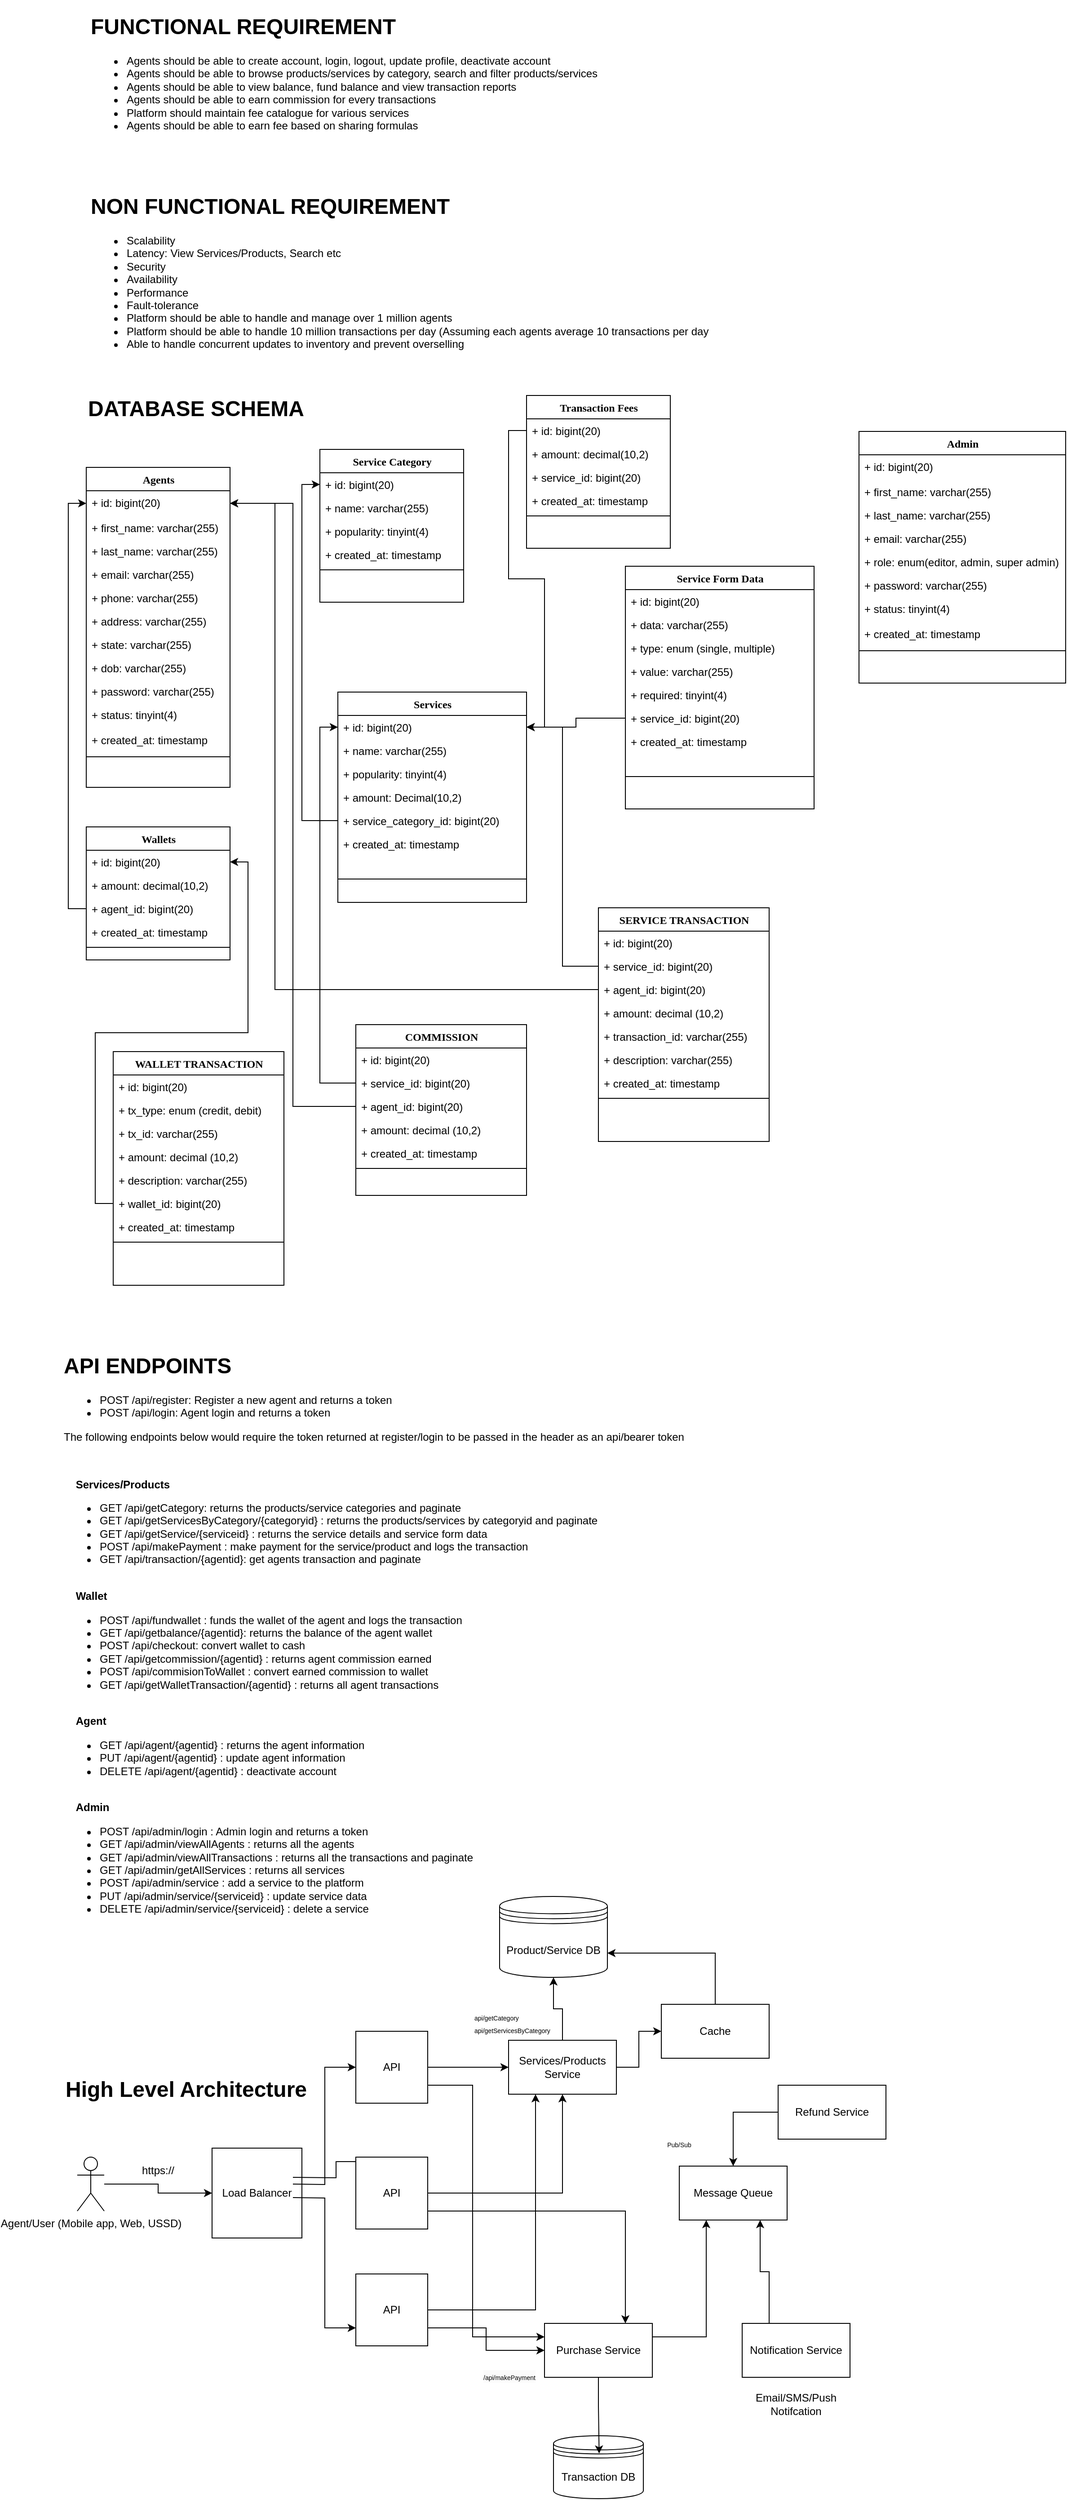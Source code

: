 <mxfile version="22.0.8" type="github">
  <diagram name="Page-1" id="9f46799a-70d6-7492-0946-bef42562c5a5">
    <mxGraphModel dx="2008" dy="1384" grid="1" gridSize="10" guides="1" tooltips="1" connect="1" arrows="1" fold="1" page="1" pageScale="1" pageWidth="1100" pageHeight="850" background="none" math="0" shadow="0">
      <root>
        <mxCell id="0" />
        <mxCell id="1" parent="0" />
        <mxCell id="78961159f06e98e8-17" value="Agents" style="swimlane;html=1;fontStyle=1;align=center;verticalAlign=top;childLayout=stackLayout;horizontal=1;startSize=26;horizontalStack=0;resizeParent=1;resizeLast=0;collapsible=1;marginBottom=0;swimlaneFillColor=#ffffff;rounded=0;shadow=0;comic=0;labelBackgroundColor=none;strokeWidth=1;fillColor=none;fontFamily=Verdana;fontSize=12" parent="1" vertex="1">
          <mxGeometry x="80" y="-280" width="160" height="356" as="geometry" />
        </mxCell>
        <mxCell id="6kIQ4EOXt6WHOdmxmBEa-10" value="+ id: bigint(20)" style="text;html=1;strokeColor=none;fillColor=none;align=left;verticalAlign=top;spacingLeft=4;spacingRight=4;whiteSpace=wrap;overflow=hidden;rotatable=0;points=[[0,0.5],[1,0.5]];portConstraint=eastwest;" parent="78961159f06e98e8-17" vertex="1">
          <mxGeometry y="26" width="160" height="28" as="geometry" />
        </mxCell>
        <mxCell id="78961159f06e98e8-21" value="+ first_name: varchar(255)" style="text;html=1;strokeColor=none;fillColor=none;align=left;verticalAlign=top;spacingLeft=4;spacingRight=4;whiteSpace=wrap;overflow=hidden;rotatable=0;points=[[0,0.5],[1,0.5]];portConstraint=eastwest;" parent="78961159f06e98e8-17" vertex="1">
          <mxGeometry y="54" width="160" height="26" as="geometry" />
        </mxCell>
        <mxCell id="78961159f06e98e8-23" value="+ last_name: varchar(255)" style="text;html=1;strokeColor=none;fillColor=none;align=left;verticalAlign=top;spacingLeft=4;spacingRight=4;whiteSpace=wrap;overflow=hidden;rotatable=0;points=[[0,0.5],[1,0.5]];portConstraint=eastwest;" parent="78961159f06e98e8-17" vertex="1">
          <mxGeometry y="80" width="160" height="26" as="geometry" />
        </mxCell>
        <mxCell id="78961159f06e98e8-25" value="+ email: varchar(255)" style="text;html=1;strokeColor=none;fillColor=none;align=left;verticalAlign=top;spacingLeft=4;spacingRight=4;whiteSpace=wrap;overflow=hidden;rotatable=0;points=[[0,0.5],[1,0.5]];portConstraint=eastwest;" parent="78961159f06e98e8-17" vertex="1">
          <mxGeometry y="106" width="160" height="26" as="geometry" />
        </mxCell>
        <mxCell id="78961159f06e98e8-26" value="+ phone: varchar(255)" style="text;html=1;strokeColor=none;fillColor=none;align=left;verticalAlign=top;spacingLeft=4;spacingRight=4;whiteSpace=wrap;overflow=hidden;rotatable=0;points=[[0,0.5],[1,0.5]];portConstraint=eastwest;" parent="78961159f06e98e8-17" vertex="1">
          <mxGeometry y="132" width="160" height="26" as="geometry" />
        </mxCell>
        <mxCell id="78961159f06e98e8-24" value="+ address: varchar(255)" style="text;html=1;strokeColor=none;fillColor=none;align=left;verticalAlign=top;spacingLeft=4;spacingRight=4;whiteSpace=wrap;overflow=hidden;rotatable=0;points=[[0,0.5],[1,0.5]];portConstraint=eastwest;" parent="78961159f06e98e8-17" vertex="1">
          <mxGeometry y="158" width="160" height="26" as="geometry" />
        </mxCell>
        <mxCell id="6kIQ4EOXt6WHOdmxmBEa-5" value="+ state: varchar(255)" style="text;html=1;strokeColor=none;fillColor=none;align=left;verticalAlign=top;spacingLeft=4;spacingRight=4;whiteSpace=wrap;overflow=hidden;rotatable=0;points=[[0,0.5],[1,0.5]];portConstraint=eastwest;" parent="78961159f06e98e8-17" vertex="1">
          <mxGeometry y="184" width="160" height="26" as="geometry" />
        </mxCell>
        <mxCell id="6kIQ4EOXt6WHOdmxmBEa-6" value="+ dob: varchar(255)" style="text;html=1;strokeColor=none;fillColor=none;align=left;verticalAlign=top;spacingLeft=4;spacingRight=4;whiteSpace=wrap;overflow=hidden;rotatable=0;points=[[0,0.5],[1,0.5]];portConstraint=eastwest;" parent="78961159f06e98e8-17" vertex="1">
          <mxGeometry y="210" width="160" height="26" as="geometry" />
        </mxCell>
        <mxCell id="6kIQ4EOXt6WHOdmxmBEa-7" value="+ password: varchar(255)" style="text;html=1;strokeColor=none;fillColor=none;align=left;verticalAlign=top;spacingLeft=4;spacingRight=4;whiteSpace=wrap;overflow=hidden;rotatable=0;points=[[0,0.5],[1,0.5]];portConstraint=eastwest;" parent="78961159f06e98e8-17" vertex="1">
          <mxGeometry y="236" width="160" height="26" as="geometry" />
        </mxCell>
        <mxCell id="6kIQ4EOXt6WHOdmxmBEa-8" value="+ status: tinyint(4)" style="text;html=1;strokeColor=none;fillColor=none;align=left;verticalAlign=top;spacingLeft=4;spacingRight=4;whiteSpace=wrap;overflow=hidden;rotatable=0;points=[[0,0.5],[1,0.5]];portConstraint=eastwest;" parent="78961159f06e98e8-17" vertex="1">
          <mxGeometry y="262" width="160" height="28" as="geometry" />
        </mxCell>
        <mxCell id="6kIQ4EOXt6WHOdmxmBEa-9" value="+ created_at: timestamp" style="text;html=1;strokeColor=none;fillColor=none;align=left;verticalAlign=top;spacingLeft=4;spacingRight=4;whiteSpace=wrap;overflow=hidden;rotatable=0;points=[[0,0.5],[1,0.5]];portConstraint=eastwest;" parent="78961159f06e98e8-17" vertex="1">
          <mxGeometry y="290" width="160" height="28" as="geometry" />
        </mxCell>
        <mxCell id="78961159f06e98e8-19" value="" style="line;html=1;strokeWidth=1;fillColor=none;align=left;verticalAlign=middle;spacingTop=-1;spacingLeft=3;spacingRight=3;rotatable=0;labelPosition=right;points=[];portConstraint=eastwest;" parent="78961159f06e98e8-17" vertex="1">
          <mxGeometry y="318" width="160" height="8" as="geometry" />
        </mxCell>
        <mxCell id="78961159f06e98e8-30" value="Service Category" style="swimlane;html=1;fontStyle=1;align=center;verticalAlign=top;childLayout=stackLayout;horizontal=1;startSize=26;horizontalStack=0;resizeParent=1;resizeLast=0;collapsible=1;marginBottom=0;swimlaneFillColor=#ffffff;rounded=0;shadow=0;comic=0;labelBackgroundColor=none;strokeWidth=1;fillColor=none;fontFamily=Verdana;fontSize=12" parent="1" vertex="1">
          <mxGeometry x="340" y="-300" width="160" height="170" as="geometry" />
        </mxCell>
        <mxCell id="78961159f06e98e8-31" value="+ id: bigint(20)" style="text;html=1;strokeColor=none;fillColor=none;align=left;verticalAlign=top;spacingLeft=4;spacingRight=4;whiteSpace=wrap;overflow=hidden;rotatable=0;points=[[0,0.5],[1,0.5]];portConstraint=eastwest;" parent="78961159f06e98e8-30" vertex="1">
          <mxGeometry y="26" width="160" height="26" as="geometry" />
        </mxCell>
        <mxCell id="78961159f06e98e8-32" value="+ name: varchar(255)" style="text;html=1;strokeColor=none;fillColor=none;align=left;verticalAlign=top;spacingLeft=4;spacingRight=4;whiteSpace=wrap;overflow=hidden;rotatable=0;points=[[0,0.5],[1,0.5]];portConstraint=eastwest;" parent="78961159f06e98e8-30" vertex="1">
          <mxGeometry y="52" width="160" height="26" as="geometry" />
        </mxCell>
        <mxCell id="78961159f06e98e8-33" value="+ popularity: tinyint(4)" style="text;html=1;strokeColor=none;fillColor=none;align=left;verticalAlign=top;spacingLeft=4;spacingRight=4;whiteSpace=wrap;overflow=hidden;rotatable=0;points=[[0,0.5],[1,0.5]];portConstraint=eastwest;" parent="78961159f06e98e8-30" vertex="1">
          <mxGeometry y="78" width="160" height="26" as="geometry" />
        </mxCell>
        <mxCell id="78961159f06e98e8-34" value="+ created_at: timestamp" style="text;html=1;strokeColor=none;fillColor=none;align=left;verticalAlign=top;spacingLeft=4;spacingRight=4;whiteSpace=wrap;overflow=hidden;rotatable=0;points=[[0,0.5],[1,0.5]];portConstraint=eastwest;" parent="78961159f06e98e8-30" vertex="1">
          <mxGeometry y="104" width="160" height="26" as="geometry" />
        </mxCell>
        <mxCell id="78961159f06e98e8-38" value="" style="line;html=1;strokeWidth=1;fillColor=none;align=left;verticalAlign=middle;spacingTop=-1;spacingLeft=3;spacingRight=3;rotatable=0;labelPosition=right;points=[];portConstraint=eastwest;" parent="78961159f06e98e8-30" vertex="1">
          <mxGeometry y="130" width="160" height="8" as="geometry" />
        </mxCell>
        <mxCell id="78961159f06e98e8-43" value="Services" style="swimlane;html=1;fontStyle=1;align=center;verticalAlign=top;childLayout=stackLayout;horizontal=1;startSize=26;horizontalStack=0;resizeParent=1;resizeLast=0;collapsible=1;marginBottom=0;swimlaneFillColor=#ffffff;rounded=0;shadow=0;comic=0;labelBackgroundColor=none;strokeWidth=1;fillColor=none;fontFamily=Verdana;fontSize=12" parent="1" vertex="1">
          <mxGeometry x="360" y="-30" width="210" height="234" as="geometry" />
        </mxCell>
        <mxCell id="78961159f06e98e8-44" value="+ id: bigint(20)" style="text;html=1;strokeColor=none;fillColor=none;align=left;verticalAlign=top;spacingLeft=4;spacingRight=4;whiteSpace=wrap;overflow=hidden;rotatable=0;points=[[0,0.5],[1,0.5]];portConstraint=eastwest;" parent="78961159f06e98e8-43" vertex="1">
          <mxGeometry y="26" width="210" height="26" as="geometry" />
        </mxCell>
        <mxCell id="78961159f06e98e8-45" value="+ name: varchar(255)" style="text;html=1;strokeColor=none;fillColor=none;align=left;verticalAlign=top;spacingLeft=4;spacingRight=4;whiteSpace=wrap;overflow=hidden;rotatable=0;points=[[0,0.5],[1,0.5]];portConstraint=eastwest;" parent="78961159f06e98e8-43" vertex="1">
          <mxGeometry y="52" width="210" height="26" as="geometry" />
        </mxCell>
        <mxCell id="6kIQ4EOXt6WHOdmxmBEa-64" value="+ popularity: tinyint(4)" style="text;html=1;strokeColor=none;fillColor=none;align=left;verticalAlign=top;spacingLeft=4;spacingRight=4;whiteSpace=wrap;overflow=hidden;rotatable=0;points=[[0,0.5],[1,0.5]];portConstraint=eastwest;" parent="78961159f06e98e8-43" vertex="1">
          <mxGeometry y="78" width="210" height="26" as="geometry" />
        </mxCell>
        <mxCell id="78961159f06e98e8-49" value="+ amount: Decimal(10,2)" style="text;html=1;strokeColor=none;fillColor=none;align=left;verticalAlign=top;spacingLeft=4;spacingRight=4;whiteSpace=wrap;overflow=hidden;rotatable=0;points=[[0,0.5],[1,0.5]];portConstraint=eastwest;" parent="78961159f06e98e8-43" vertex="1">
          <mxGeometry y="104" width="210" height="26" as="geometry" />
        </mxCell>
        <mxCell id="78961159f06e98e8-50" value="+ service_category_id: bigint(20)" style="text;html=1;strokeColor=none;fillColor=none;align=left;verticalAlign=top;spacingLeft=4;spacingRight=4;whiteSpace=wrap;overflow=hidden;rotatable=0;points=[[0,0.5],[1,0.5]];portConstraint=eastwest;" parent="78961159f06e98e8-43" vertex="1">
          <mxGeometry y="130" width="210" height="26" as="geometry" />
        </mxCell>
        <mxCell id="78961159f06e98e8-52" value="+ created_at: timestamp" style="text;html=1;strokeColor=none;fillColor=none;align=left;verticalAlign=top;spacingLeft=4;spacingRight=4;whiteSpace=wrap;overflow=hidden;rotatable=0;points=[[0,0.5],[1,0.5]];portConstraint=eastwest;" parent="78961159f06e98e8-43" vertex="1">
          <mxGeometry y="156" width="210" height="26" as="geometry" />
        </mxCell>
        <mxCell id="78961159f06e98e8-51" value="" style="line;html=1;strokeWidth=1;fillColor=none;align=left;verticalAlign=middle;spacingTop=-1;spacingLeft=3;spacingRight=3;rotatable=0;labelPosition=right;points=[];portConstraint=eastwest;" parent="78961159f06e98e8-43" vertex="1">
          <mxGeometry y="182" width="210" height="52" as="geometry" />
        </mxCell>
        <mxCell id="78961159f06e98e8-56" value="Wallets" style="swimlane;html=1;fontStyle=1;align=center;verticalAlign=top;childLayout=stackLayout;horizontal=1;startSize=26;horizontalStack=0;resizeParent=1;resizeLast=0;collapsible=1;marginBottom=0;swimlaneFillColor=#ffffff;rounded=0;shadow=0;comic=0;labelBackgroundColor=none;strokeWidth=1;fillColor=none;fontFamily=Verdana;fontSize=12" parent="1" vertex="1">
          <mxGeometry x="80" y="120" width="160" height="148" as="geometry">
            <mxRectangle x="90" y="482" width="90" height="30" as="alternateBounds" />
          </mxGeometry>
        </mxCell>
        <mxCell id="78961159f06e98e8-57" value="+ id: bigint(20)" style="text;html=1;strokeColor=none;fillColor=none;align=left;verticalAlign=top;spacingLeft=4;spacingRight=4;whiteSpace=wrap;overflow=hidden;rotatable=0;points=[[0,0.5],[1,0.5]];portConstraint=eastwest;" parent="78961159f06e98e8-56" vertex="1">
          <mxGeometry y="26" width="160" height="26" as="geometry" />
        </mxCell>
        <mxCell id="78961159f06e98e8-58" value="+ amount: decimal(10,2)" style="text;html=1;strokeColor=none;fillColor=none;align=left;verticalAlign=top;spacingLeft=4;spacingRight=4;whiteSpace=wrap;overflow=hidden;rotatable=0;points=[[0,0.5],[1,0.5]];portConstraint=eastwest;" parent="78961159f06e98e8-56" vertex="1">
          <mxGeometry y="52" width="160" height="26" as="geometry" />
        </mxCell>
        <mxCell id="78961159f06e98e8-59" value="+ agent_id: bigint(20)" style="text;html=1;strokeColor=none;fillColor=none;align=left;verticalAlign=top;spacingLeft=4;spacingRight=4;whiteSpace=wrap;overflow=hidden;rotatable=0;points=[[0,0.5],[1,0.5]];portConstraint=eastwest;" parent="78961159f06e98e8-56" vertex="1">
          <mxGeometry y="78" width="160" height="26" as="geometry" />
        </mxCell>
        <mxCell id="78961159f06e98e8-60" value="+ created_at: timestamp" style="text;html=1;strokeColor=none;fillColor=none;align=left;verticalAlign=top;spacingLeft=4;spacingRight=4;whiteSpace=wrap;overflow=hidden;rotatable=0;points=[[0,0.5],[1,0.5]];portConstraint=eastwest;" parent="78961159f06e98e8-56" vertex="1">
          <mxGeometry y="104" width="160" height="26" as="geometry" />
        </mxCell>
        <mxCell id="78961159f06e98e8-64" value="" style="line;html=1;strokeWidth=1;fillColor=none;align=left;verticalAlign=middle;spacingTop=-1;spacingLeft=3;spacingRight=3;rotatable=0;labelPosition=right;points=[];portConstraint=eastwest;" parent="78961159f06e98e8-56" vertex="1">
          <mxGeometry y="130" width="160" height="8" as="geometry" />
        </mxCell>
        <mxCell id="78961159f06e98e8-69" value="WALLET TRANSACTION&lt;br&gt;" style="swimlane;html=1;fontStyle=1;align=center;verticalAlign=top;childLayout=stackLayout;horizontal=1;startSize=26;horizontalStack=0;resizeParent=1;resizeLast=0;collapsible=1;marginBottom=0;swimlaneFillColor=#ffffff;rounded=0;shadow=0;comic=0;labelBackgroundColor=none;strokeWidth=1;fillColor=none;fontFamily=Verdana;fontSize=12" parent="1" vertex="1">
          <mxGeometry x="110" y="370" width="190" height="260" as="geometry" />
        </mxCell>
        <mxCell id="78961159f06e98e8-70" value="+ id: bigint(20)" style="text;html=1;strokeColor=none;fillColor=none;align=left;verticalAlign=top;spacingLeft=4;spacingRight=4;whiteSpace=wrap;overflow=hidden;rotatable=0;points=[[0,0.5],[1,0.5]];portConstraint=eastwest;" parent="78961159f06e98e8-69" vertex="1">
          <mxGeometry y="26" width="190" height="26" as="geometry" />
        </mxCell>
        <mxCell id="78961159f06e98e8-71" value="+ tx_type: enum (credit, debit)" style="text;html=1;strokeColor=none;fillColor=none;align=left;verticalAlign=top;spacingLeft=4;spacingRight=4;whiteSpace=wrap;overflow=hidden;rotatable=0;points=[[0,0.5],[1,0.5]];portConstraint=eastwest;" parent="78961159f06e98e8-69" vertex="1">
          <mxGeometry y="52" width="190" height="26" as="geometry" />
        </mxCell>
        <mxCell id="78961159f06e98e8-72" value="+ tx_id: varchar(255)" style="text;html=1;strokeColor=none;fillColor=none;align=left;verticalAlign=top;spacingLeft=4;spacingRight=4;whiteSpace=wrap;overflow=hidden;rotatable=0;points=[[0,0.5],[1,0.5]];portConstraint=eastwest;" parent="78961159f06e98e8-69" vertex="1">
          <mxGeometry y="78" width="190" height="26" as="geometry" />
        </mxCell>
        <mxCell id="78961159f06e98e8-74" value="+ amount: decimal (10,2)" style="text;html=1;strokeColor=none;fillColor=none;align=left;verticalAlign=top;spacingLeft=4;spacingRight=4;whiteSpace=wrap;overflow=hidden;rotatable=0;points=[[0,0.5],[1,0.5]];portConstraint=eastwest;" parent="78961159f06e98e8-69" vertex="1">
          <mxGeometry y="104" width="190" height="26" as="geometry" />
        </mxCell>
        <mxCell id="78961159f06e98e8-75" value="+ description: varchar(255)" style="text;html=1;strokeColor=none;fillColor=none;align=left;verticalAlign=top;spacingLeft=4;spacingRight=4;whiteSpace=wrap;overflow=hidden;rotatable=0;points=[[0,0.5],[1,0.5]];portConstraint=eastwest;" parent="78961159f06e98e8-69" vertex="1">
          <mxGeometry y="130" width="190" height="26" as="geometry" />
        </mxCell>
        <mxCell id="78961159f06e98e8-76" value="+ wallet_id: bigint(20)" style="text;html=1;strokeColor=none;fillColor=none;align=left;verticalAlign=top;spacingLeft=4;spacingRight=4;whiteSpace=wrap;overflow=hidden;rotatable=0;points=[[0,0.5],[1,0.5]];portConstraint=eastwest;" parent="78961159f06e98e8-69" vertex="1">
          <mxGeometry y="156" width="190" height="26" as="geometry" />
        </mxCell>
        <mxCell id="6kIQ4EOXt6WHOdmxmBEa-15" value="+ created_at: timestamp" style="text;html=1;strokeColor=none;fillColor=none;align=left;verticalAlign=top;spacingLeft=4;spacingRight=4;whiteSpace=wrap;overflow=hidden;rotatable=0;points=[[0,0.5],[1,0.5]];portConstraint=eastwest;" parent="78961159f06e98e8-69" vertex="1">
          <mxGeometry y="182" width="190" height="26" as="geometry" />
        </mxCell>
        <mxCell id="78961159f06e98e8-77" value="" style="line;html=1;strokeWidth=1;fillColor=none;align=left;verticalAlign=middle;spacingTop=-1;spacingLeft=3;spacingRight=3;rotatable=0;labelPosition=right;points=[];portConstraint=eastwest;" parent="78961159f06e98e8-69" vertex="1">
          <mxGeometry y="208" width="190" height="8" as="geometry" />
        </mxCell>
        <mxCell id="6kIQ4EOXt6WHOdmxmBEa-1" value="&lt;h1&gt;FUNCTIONAL REQUIREMENT&lt;/h1&gt;&lt;p&gt;&lt;/p&gt;&lt;ul&gt;&lt;li&gt;Agents should be able to create account, login, logout, update profile, deactivate account&lt;/li&gt;&lt;li&gt;Agents should be able to browse products/services by category, search and filter products/services&lt;/li&gt;&lt;li&gt;Agents should be able to view balance, fund balance and view transaction reports&lt;/li&gt;&lt;li&gt;Agents should be able to earn commission for every transactions&lt;/li&gt;&lt;li&gt;Platform should maintain fee catalogue for various services&lt;/li&gt;&lt;li&gt;Agents should be able to earn fee based on sharing formulas&lt;/li&gt;&lt;/ul&gt;&lt;p&gt;&lt;/p&gt;" style="text;html=1;strokeColor=none;fillColor=none;spacing=5;spacingTop=-20;whiteSpace=wrap;overflow=hidden;rounded=0;" parent="1" vertex="1">
          <mxGeometry x="80" y="-790" width="730" height="170" as="geometry" />
        </mxCell>
        <mxCell id="6kIQ4EOXt6WHOdmxmBEa-2" value="&lt;h1&gt;NON FUNCTIONAL REQUIREMENT&lt;/h1&gt;&lt;p&gt;&lt;/p&gt;&lt;ul&gt;&lt;li&gt;Scalability&lt;/li&gt;&lt;li&gt;Latency: View Services/Products, Search etc&lt;/li&gt;&lt;li&gt;Security&lt;/li&gt;&lt;li&gt;Availability&lt;/li&gt;&lt;li&gt;Performance&lt;/li&gt;&lt;li&gt;Fault-tolerance&lt;/li&gt;&lt;li style=&quot;border-color: var(--border-color);&quot;&gt;Platform should be able to handle and manage over 1 million agents&lt;/li&gt;&lt;li style=&quot;border-color: var(--border-color);&quot;&gt;Platform should be able to handle 10 million transactions per day (Assuming each agents average 10 transactions per day&lt;br&gt;&lt;/li&gt;&lt;li&gt;Able to handle concurrent updates to inventory and prevent overselling&lt;/li&gt;&lt;/ul&gt;&lt;p&gt;&lt;/p&gt;" style="text;html=1;strokeColor=none;fillColor=none;spacing=5;spacingTop=-20;whiteSpace=wrap;overflow=hidden;rounded=0;" parent="1" vertex="1">
          <mxGeometry x="80" y="-590" width="730" height="200" as="geometry" />
        </mxCell>
        <mxCell id="6kIQ4EOXt6WHOdmxmBEa-3" value="&lt;b&gt;&lt;font style=&quot;font-size: 24px;&quot;&gt;DATABASE SCHEMA&lt;/font&gt;&lt;/b&gt;" style="text;html=1;strokeColor=none;fillColor=none;align=left;verticalAlign=middle;whiteSpace=wrap;rounded=0;" parent="1" vertex="1">
          <mxGeometry x="80" y="-360" width="270" height="30" as="geometry" />
        </mxCell>
        <mxCell id="6kIQ4EOXt6WHOdmxmBEa-13" style="edgeStyle=orthogonalEdgeStyle;rounded=0;orthogonalLoop=1;jettySize=auto;html=1;exitX=0;exitY=0.5;exitDx=0;exitDy=0;entryX=0;entryY=0.5;entryDx=0;entryDy=0;" parent="1" source="78961159f06e98e8-59" target="6kIQ4EOXt6WHOdmxmBEa-10" edge="1">
          <mxGeometry relative="1" as="geometry" />
        </mxCell>
        <mxCell id="6kIQ4EOXt6WHOdmxmBEa-17" style="edgeStyle=orthogonalEdgeStyle;rounded=0;orthogonalLoop=1;jettySize=auto;html=1;exitX=0;exitY=0.5;exitDx=0;exitDy=0;entryX=1;entryY=0.5;entryDx=0;entryDy=0;" parent="1" source="78961159f06e98e8-76" target="78961159f06e98e8-57" edge="1">
          <mxGeometry relative="1" as="geometry" />
        </mxCell>
        <mxCell id="6kIQ4EOXt6WHOdmxmBEa-19" style="edgeStyle=orthogonalEdgeStyle;rounded=0;orthogonalLoop=1;jettySize=auto;html=1;exitX=0;exitY=0.5;exitDx=0;exitDy=0;entryX=0;entryY=0.5;entryDx=0;entryDy=0;" parent="1" source="78961159f06e98e8-50" target="78961159f06e98e8-31" edge="1">
          <mxGeometry relative="1" as="geometry" />
        </mxCell>
        <mxCell id="6kIQ4EOXt6WHOdmxmBEa-24" value="Service Form Data" style="swimlane;html=1;fontStyle=1;align=center;verticalAlign=top;childLayout=stackLayout;horizontal=1;startSize=26;horizontalStack=0;resizeParent=1;resizeLast=0;collapsible=1;marginBottom=0;swimlaneFillColor=#ffffff;rounded=0;shadow=0;comic=0;labelBackgroundColor=none;strokeWidth=1;fillColor=none;fontFamily=Verdana;fontSize=12" parent="1" vertex="1">
          <mxGeometry x="680" y="-170" width="210" height="270" as="geometry" />
        </mxCell>
        <mxCell id="6kIQ4EOXt6WHOdmxmBEa-25" value="+ id: bigint(20)" style="text;html=1;strokeColor=none;fillColor=none;align=left;verticalAlign=top;spacingLeft=4;spacingRight=4;whiteSpace=wrap;overflow=hidden;rotatable=0;points=[[0,0.5],[1,0.5]];portConstraint=eastwest;" parent="6kIQ4EOXt6WHOdmxmBEa-24" vertex="1">
          <mxGeometry y="26" width="210" height="26" as="geometry" />
        </mxCell>
        <mxCell id="6kIQ4EOXt6WHOdmxmBEa-26" value="+ data: varchar(255)" style="text;html=1;strokeColor=none;fillColor=none;align=left;verticalAlign=top;spacingLeft=4;spacingRight=4;whiteSpace=wrap;overflow=hidden;rotatable=0;points=[[0,0.5],[1,0.5]];portConstraint=eastwest;" parent="6kIQ4EOXt6WHOdmxmBEa-24" vertex="1">
          <mxGeometry y="52" width="210" height="26" as="geometry" />
        </mxCell>
        <mxCell id="6kIQ4EOXt6WHOdmxmBEa-27" value="+ type: enum (single, multiple)" style="text;html=1;strokeColor=none;fillColor=none;align=left;verticalAlign=top;spacingLeft=4;spacingRight=4;whiteSpace=wrap;overflow=hidden;rotatable=0;points=[[0,0.5],[1,0.5]];portConstraint=eastwest;" parent="6kIQ4EOXt6WHOdmxmBEa-24" vertex="1">
          <mxGeometry y="78" width="210" height="26" as="geometry" />
        </mxCell>
        <mxCell id="6kIQ4EOXt6WHOdmxmBEa-31" value="+ value: varchar(255)" style="text;html=1;strokeColor=none;fillColor=none;align=left;verticalAlign=top;spacingLeft=4;spacingRight=4;whiteSpace=wrap;overflow=hidden;rotatable=0;points=[[0,0.5],[1,0.5]];portConstraint=eastwest;" parent="6kIQ4EOXt6WHOdmxmBEa-24" vertex="1">
          <mxGeometry y="104" width="210" height="26" as="geometry" />
        </mxCell>
        <mxCell id="6kIQ4EOXt6WHOdmxmBEa-32" value="+ required: tinyint(4)" style="text;html=1;strokeColor=none;fillColor=none;align=left;verticalAlign=top;spacingLeft=4;spacingRight=4;whiteSpace=wrap;overflow=hidden;rotatable=0;points=[[0,0.5],[1,0.5]];portConstraint=eastwest;" parent="6kIQ4EOXt6WHOdmxmBEa-24" vertex="1">
          <mxGeometry y="130" width="210" height="26" as="geometry" />
        </mxCell>
        <mxCell id="6kIQ4EOXt6WHOdmxmBEa-28" value="+ service_id: bigint(20)" style="text;html=1;strokeColor=none;fillColor=none;align=left;verticalAlign=top;spacingLeft=4;spacingRight=4;whiteSpace=wrap;overflow=hidden;rotatable=0;points=[[0,0.5],[1,0.5]];portConstraint=eastwest;" parent="6kIQ4EOXt6WHOdmxmBEa-24" vertex="1">
          <mxGeometry y="156" width="210" height="26" as="geometry" />
        </mxCell>
        <mxCell id="6kIQ4EOXt6WHOdmxmBEa-29" value="+ created_at: timestamp" style="text;html=1;strokeColor=none;fillColor=none;align=left;verticalAlign=top;spacingLeft=4;spacingRight=4;whiteSpace=wrap;overflow=hidden;rotatable=0;points=[[0,0.5],[1,0.5]];portConstraint=eastwest;" parent="6kIQ4EOXt6WHOdmxmBEa-24" vertex="1">
          <mxGeometry y="182" width="210" height="26" as="geometry" />
        </mxCell>
        <mxCell id="6kIQ4EOXt6WHOdmxmBEa-30" value="" style="line;html=1;strokeWidth=1;fillColor=none;align=left;verticalAlign=middle;spacingTop=-1;spacingLeft=3;spacingRight=3;rotatable=0;labelPosition=right;points=[];portConstraint=eastwest;" parent="6kIQ4EOXt6WHOdmxmBEa-24" vertex="1">
          <mxGeometry y="208" width="210" height="52" as="geometry" />
        </mxCell>
        <mxCell id="6kIQ4EOXt6WHOdmxmBEa-33" style="edgeStyle=orthogonalEdgeStyle;rounded=0;orthogonalLoop=1;jettySize=auto;html=1;exitX=0;exitY=0.5;exitDx=0;exitDy=0;entryX=1;entryY=0.5;entryDx=0;entryDy=0;" parent="1" source="6kIQ4EOXt6WHOdmxmBEa-28" target="78961159f06e98e8-44" edge="1">
          <mxGeometry relative="1" as="geometry" />
        </mxCell>
        <mxCell id="6kIQ4EOXt6WHOdmxmBEa-34" value="Transaction Fees" style="swimlane;html=1;fontStyle=1;align=center;verticalAlign=top;childLayout=stackLayout;horizontal=1;startSize=26;horizontalStack=0;resizeParent=1;resizeLast=0;collapsible=1;marginBottom=0;swimlaneFillColor=#ffffff;rounded=0;shadow=0;comic=0;labelBackgroundColor=none;strokeWidth=1;fillColor=none;fontFamily=Verdana;fontSize=12" parent="1" vertex="1">
          <mxGeometry x="570" y="-360" width="160" height="170" as="geometry">
            <mxRectangle x="90" y="482" width="90" height="30" as="alternateBounds" />
          </mxGeometry>
        </mxCell>
        <mxCell id="6kIQ4EOXt6WHOdmxmBEa-35" value="+ id: bigint(20)" style="text;html=1;strokeColor=none;fillColor=none;align=left;verticalAlign=top;spacingLeft=4;spacingRight=4;whiteSpace=wrap;overflow=hidden;rotatable=0;points=[[0,0.5],[1,0.5]];portConstraint=eastwest;" parent="6kIQ4EOXt6WHOdmxmBEa-34" vertex="1">
          <mxGeometry y="26" width="160" height="26" as="geometry" />
        </mxCell>
        <mxCell id="6kIQ4EOXt6WHOdmxmBEa-36" value="+ amount: decimal(10,2)" style="text;html=1;strokeColor=none;fillColor=none;align=left;verticalAlign=top;spacingLeft=4;spacingRight=4;whiteSpace=wrap;overflow=hidden;rotatable=0;points=[[0,0.5],[1,0.5]];portConstraint=eastwest;" parent="6kIQ4EOXt6WHOdmxmBEa-34" vertex="1">
          <mxGeometry y="52" width="160" height="26" as="geometry" />
        </mxCell>
        <mxCell id="6kIQ4EOXt6WHOdmxmBEa-37" value="+ service_id: bigint(20)" style="text;html=1;strokeColor=none;fillColor=none;align=left;verticalAlign=top;spacingLeft=4;spacingRight=4;whiteSpace=wrap;overflow=hidden;rotatable=0;points=[[0,0.5],[1,0.5]];portConstraint=eastwest;" parent="6kIQ4EOXt6WHOdmxmBEa-34" vertex="1">
          <mxGeometry y="78" width="160" height="26" as="geometry" />
        </mxCell>
        <mxCell id="6kIQ4EOXt6WHOdmxmBEa-38" value="+ created_at: timestamp" style="text;html=1;strokeColor=none;fillColor=none;align=left;verticalAlign=top;spacingLeft=4;spacingRight=4;whiteSpace=wrap;overflow=hidden;rotatable=0;points=[[0,0.5],[1,0.5]];portConstraint=eastwest;" parent="6kIQ4EOXt6WHOdmxmBEa-34" vertex="1">
          <mxGeometry y="104" width="160" height="26" as="geometry" />
        </mxCell>
        <mxCell id="6kIQ4EOXt6WHOdmxmBEa-39" value="" style="line;html=1;strokeWidth=1;fillColor=none;align=left;verticalAlign=middle;spacingTop=-1;spacingLeft=3;spacingRight=3;rotatable=0;labelPosition=right;points=[];portConstraint=eastwest;" parent="6kIQ4EOXt6WHOdmxmBEa-34" vertex="1">
          <mxGeometry y="130" width="160" height="8" as="geometry" />
        </mxCell>
        <mxCell id="6kIQ4EOXt6WHOdmxmBEa-41" style="edgeStyle=orthogonalEdgeStyle;rounded=0;orthogonalLoop=1;jettySize=auto;html=1;exitX=0;exitY=0.5;exitDx=0;exitDy=0;entryX=1;entryY=0.5;entryDx=0;entryDy=0;" parent="1" source="6kIQ4EOXt6WHOdmxmBEa-35" target="78961159f06e98e8-44" edge="1">
          <mxGeometry relative="1" as="geometry" />
        </mxCell>
        <mxCell id="6kIQ4EOXt6WHOdmxmBEa-42" value="SERVICE TRANSACTION" style="swimlane;html=1;fontStyle=1;align=center;verticalAlign=top;childLayout=stackLayout;horizontal=1;startSize=26;horizontalStack=0;resizeParent=1;resizeLast=0;collapsible=1;marginBottom=0;swimlaneFillColor=#ffffff;rounded=0;shadow=0;comic=0;labelBackgroundColor=none;strokeWidth=1;fillColor=none;fontFamily=Verdana;fontSize=12" parent="1" vertex="1">
          <mxGeometry x="650" y="210" width="190" height="260" as="geometry" />
        </mxCell>
        <mxCell id="6kIQ4EOXt6WHOdmxmBEa-43" value="+ id: bigint(20)" style="text;html=1;strokeColor=none;fillColor=none;align=left;verticalAlign=top;spacingLeft=4;spacingRight=4;whiteSpace=wrap;overflow=hidden;rotatable=0;points=[[0,0.5],[1,0.5]];portConstraint=eastwest;" parent="6kIQ4EOXt6WHOdmxmBEa-42" vertex="1">
          <mxGeometry y="26" width="190" height="26" as="geometry" />
        </mxCell>
        <mxCell id="6kIQ4EOXt6WHOdmxmBEa-44" value="+ service_id: bigint(20)" style="text;html=1;strokeColor=none;fillColor=none;align=left;verticalAlign=top;spacingLeft=4;spacingRight=4;whiteSpace=wrap;overflow=hidden;rotatable=0;points=[[0,0.5],[1,0.5]];portConstraint=eastwest;" parent="6kIQ4EOXt6WHOdmxmBEa-42" vertex="1">
          <mxGeometry y="52" width="190" height="26" as="geometry" />
        </mxCell>
        <mxCell id="6kIQ4EOXt6WHOdmxmBEa-45" value="+ agent_id: bigint(20)" style="text;html=1;strokeColor=none;fillColor=none;align=left;verticalAlign=top;spacingLeft=4;spacingRight=4;whiteSpace=wrap;overflow=hidden;rotatable=0;points=[[0,0.5],[1,0.5]];portConstraint=eastwest;" parent="6kIQ4EOXt6WHOdmxmBEa-42" vertex="1">
          <mxGeometry y="78" width="190" height="26" as="geometry" />
        </mxCell>
        <mxCell id="6kIQ4EOXt6WHOdmxmBEa-46" value="+ amount: decimal (10,2)" style="text;html=1;strokeColor=none;fillColor=none;align=left;verticalAlign=top;spacingLeft=4;spacingRight=4;whiteSpace=wrap;overflow=hidden;rotatable=0;points=[[0,0.5],[1,0.5]];portConstraint=eastwest;" parent="6kIQ4EOXt6WHOdmxmBEa-42" vertex="1">
          <mxGeometry y="104" width="190" height="26" as="geometry" />
        </mxCell>
        <mxCell id="6kIQ4EOXt6WHOdmxmBEa-48" value="+ transaction_id: varchar(255)" style="text;html=1;strokeColor=none;fillColor=none;align=left;verticalAlign=top;spacingLeft=4;spacingRight=4;whiteSpace=wrap;overflow=hidden;rotatable=0;points=[[0,0.5],[1,0.5]];portConstraint=eastwest;" parent="6kIQ4EOXt6WHOdmxmBEa-42" vertex="1">
          <mxGeometry y="130" width="190" height="26" as="geometry" />
        </mxCell>
        <mxCell id="6kIQ4EOXt6WHOdmxmBEa-47" value="+ description: varchar(255)" style="text;html=1;strokeColor=none;fillColor=none;align=left;verticalAlign=top;spacingLeft=4;spacingRight=4;whiteSpace=wrap;overflow=hidden;rotatable=0;points=[[0,0.5],[1,0.5]];portConstraint=eastwest;" parent="6kIQ4EOXt6WHOdmxmBEa-42" vertex="1">
          <mxGeometry y="156" width="190" height="26" as="geometry" />
        </mxCell>
        <mxCell id="6kIQ4EOXt6WHOdmxmBEa-49" value="+ created_at: timestamp" style="text;html=1;strokeColor=none;fillColor=none;align=left;verticalAlign=top;spacingLeft=4;spacingRight=4;whiteSpace=wrap;overflow=hidden;rotatable=0;points=[[0,0.5],[1,0.5]];portConstraint=eastwest;" parent="6kIQ4EOXt6WHOdmxmBEa-42" vertex="1">
          <mxGeometry y="182" width="190" height="26" as="geometry" />
        </mxCell>
        <mxCell id="6kIQ4EOXt6WHOdmxmBEa-50" value="" style="line;html=1;strokeWidth=1;fillColor=none;align=left;verticalAlign=middle;spacingTop=-1;spacingLeft=3;spacingRight=3;rotatable=0;labelPosition=right;points=[];portConstraint=eastwest;" parent="6kIQ4EOXt6WHOdmxmBEa-42" vertex="1">
          <mxGeometry y="208" width="190" height="8" as="geometry" />
        </mxCell>
        <mxCell id="6kIQ4EOXt6WHOdmxmBEa-51" style="edgeStyle=orthogonalEdgeStyle;rounded=0;orthogonalLoop=1;jettySize=auto;html=1;exitX=0;exitY=0.5;exitDx=0;exitDy=0;entryX=1;entryY=0.5;entryDx=0;entryDy=0;" parent="1" source="6kIQ4EOXt6WHOdmxmBEa-44" target="78961159f06e98e8-44" edge="1">
          <mxGeometry relative="1" as="geometry" />
        </mxCell>
        <mxCell id="6kIQ4EOXt6WHOdmxmBEa-52" style="edgeStyle=orthogonalEdgeStyle;rounded=0;orthogonalLoop=1;jettySize=auto;html=1;exitX=0;exitY=0.5;exitDx=0;exitDy=0;entryX=1;entryY=0.5;entryDx=0;entryDy=0;" parent="1" source="6kIQ4EOXt6WHOdmxmBEa-45" target="6kIQ4EOXt6WHOdmxmBEa-10" edge="1">
          <mxGeometry relative="1" as="geometry">
            <Array as="points">
              <mxPoint x="290" y="301" />
              <mxPoint x="290" y="-240" />
            </Array>
          </mxGeometry>
        </mxCell>
        <mxCell id="6kIQ4EOXt6WHOdmxmBEa-53" value="COMMISSION" style="swimlane;html=1;fontStyle=1;align=center;verticalAlign=top;childLayout=stackLayout;horizontal=1;startSize=26;horizontalStack=0;resizeParent=1;resizeLast=0;collapsible=1;marginBottom=0;swimlaneFillColor=#ffffff;rounded=0;shadow=0;comic=0;labelBackgroundColor=none;strokeWidth=1;fillColor=none;fontFamily=Verdana;fontSize=12" parent="1" vertex="1">
          <mxGeometry x="380" y="340" width="190" height="190" as="geometry" />
        </mxCell>
        <mxCell id="6kIQ4EOXt6WHOdmxmBEa-54" value="+ id: bigint(20)" style="text;html=1;strokeColor=none;fillColor=none;align=left;verticalAlign=top;spacingLeft=4;spacingRight=4;whiteSpace=wrap;overflow=hidden;rotatable=0;points=[[0,0.5],[1,0.5]];portConstraint=eastwest;" parent="6kIQ4EOXt6WHOdmxmBEa-53" vertex="1">
          <mxGeometry y="26" width="190" height="26" as="geometry" />
        </mxCell>
        <mxCell id="6kIQ4EOXt6WHOdmxmBEa-55" value="+ service_id: bigint(20)" style="text;html=1;strokeColor=none;fillColor=none;align=left;verticalAlign=top;spacingLeft=4;spacingRight=4;whiteSpace=wrap;overflow=hidden;rotatable=0;points=[[0,0.5],[1,0.5]];portConstraint=eastwest;" parent="6kIQ4EOXt6WHOdmxmBEa-53" vertex="1">
          <mxGeometry y="52" width="190" height="26" as="geometry" />
        </mxCell>
        <mxCell id="6kIQ4EOXt6WHOdmxmBEa-56" value="+ agent_id: bigint(20)" style="text;html=1;strokeColor=none;fillColor=none;align=left;verticalAlign=top;spacingLeft=4;spacingRight=4;whiteSpace=wrap;overflow=hidden;rotatable=0;points=[[0,0.5],[1,0.5]];portConstraint=eastwest;" parent="6kIQ4EOXt6WHOdmxmBEa-53" vertex="1">
          <mxGeometry y="78" width="190" height="26" as="geometry" />
        </mxCell>
        <mxCell id="6kIQ4EOXt6WHOdmxmBEa-57" value="+ amount: decimal (10,2)" style="text;html=1;strokeColor=none;fillColor=none;align=left;verticalAlign=top;spacingLeft=4;spacingRight=4;whiteSpace=wrap;overflow=hidden;rotatable=0;points=[[0,0.5],[1,0.5]];portConstraint=eastwest;" parent="6kIQ4EOXt6WHOdmxmBEa-53" vertex="1">
          <mxGeometry y="104" width="190" height="26" as="geometry" />
        </mxCell>
        <mxCell id="6kIQ4EOXt6WHOdmxmBEa-60" value="+ created_at: timestamp" style="text;html=1;strokeColor=none;fillColor=none;align=left;verticalAlign=top;spacingLeft=4;spacingRight=4;whiteSpace=wrap;overflow=hidden;rotatable=0;points=[[0,0.5],[1,0.5]];portConstraint=eastwest;" parent="6kIQ4EOXt6WHOdmxmBEa-53" vertex="1">
          <mxGeometry y="130" width="190" height="26" as="geometry" />
        </mxCell>
        <mxCell id="6kIQ4EOXt6WHOdmxmBEa-61" value="" style="line;html=1;strokeWidth=1;fillColor=none;align=left;verticalAlign=middle;spacingTop=-1;spacingLeft=3;spacingRight=3;rotatable=0;labelPosition=right;points=[];portConstraint=eastwest;" parent="6kIQ4EOXt6WHOdmxmBEa-53" vertex="1">
          <mxGeometry y="156" width="190" height="8" as="geometry" />
        </mxCell>
        <mxCell id="6kIQ4EOXt6WHOdmxmBEa-62" style="edgeStyle=orthogonalEdgeStyle;rounded=0;orthogonalLoop=1;jettySize=auto;html=1;exitX=0;exitY=0.5;exitDx=0;exitDy=0;entryX=0;entryY=0.5;entryDx=0;entryDy=0;" parent="1" source="6kIQ4EOXt6WHOdmxmBEa-55" target="78961159f06e98e8-44" edge="1">
          <mxGeometry relative="1" as="geometry" />
        </mxCell>
        <mxCell id="6kIQ4EOXt6WHOdmxmBEa-63" style="edgeStyle=orthogonalEdgeStyle;rounded=0;orthogonalLoop=1;jettySize=auto;html=1;exitX=0;exitY=0.5;exitDx=0;exitDy=0;entryX=1;entryY=0.5;entryDx=0;entryDy=0;" parent="1" source="6kIQ4EOXt6WHOdmxmBEa-56" target="6kIQ4EOXt6WHOdmxmBEa-10" edge="1">
          <mxGeometry relative="1" as="geometry" />
        </mxCell>
        <mxCell id="6kIQ4EOXt6WHOdmxmBEa-65" value="Admin" style="swimlane;html=1;fontStyle=1;align=center;verticalAlign=top;childLayout=stackLayout;horizontal=1;startSize=26;horizontalStack=0;resizeParent=1;resizeLast=0;collapsible=1;marginBottom=0;swimlaneFillColor=#ffffff;rounded=0;shadow=0;comic=0;labelBackgroundColor=none;strokeWidth=1;fillColor=none;fontFamily=Verdana;fontSize=12" parent="1" vertex="1">
          <mxGeometry x="940" y="-320" width="230" height="280" as="geometry" />
        </mxCell>
        <mxCell id="6kIQ4EOXt6WHOdmxmBEa-66" value="+ id: bigint(20)" style="text;html=1;strokeColor=none;fillColor=none;align=left;verticalAlign=top;spacingLeft=4;spacingRight=4;whiteSpace=wrap;overflow=hidden;rotatable=0;points=[[0,0.5],[1,0.5]];portConstraint=eastwest;" parent="6kIQ4EOXt6WHOdmxmBEa-65" vertex="1">
          <mxGeometry y="26" width="230" height="28" as="geometry" />
        </mxCell>
        <mxCell id="6kIQ4EOXt6WHOdmxmBEa-67" value="+ first_name: varchar(255)" style="text;html=1;strokeColor=none;fillColor=none;align=left;verticalAlign=top;spacingLeft=4;spacingRight=4;whiteSpace=wrap;overflow=hidden;rotatable=0;points=[[0,0.5],[1,0.5]];portConstraint=eastwest;" parent="6kIQ4EOXt6WHOdmxmBEa-65" vertex="1">
          <mxGeometry y="54" width="230" height="26" as="geometry" />
        </mxCell>
        <mxCell id="6kIQ4EOXt6WHOdmxmBEa-68" value="+ last_name: varchar(255)" style="text;html=1;strokeColor=none;fillColor=none;align=left;verticalAlign=top;spacingLeft=4;spacingRight=4;whiteSpace=wrap;overflow=hidden;rotatable=0;points=[[0,0.5],[1,0.5]];portConstraint=eastwest;" parent="6kIQ4EOXt6WHOdmxmBEa-65" vertex="1">
          <mxGeometry y="80" width="230" height="26" as="geometry" />
        </mxCell>
        <mxCell id="6kIQ4EOXt6WHOdmxmBEa-69" value="+ email: varchar(255)" style="text;html=1;strokeColor=none;fillColor=none;align=left;verticalAlign=top;spacingLeft=4;spacingRight=4;whiteSpace=wrap;overflow=hidden;rotatable=0;points=[[0,0.5],[1,0.5]];portConstraint=eastwest;" parent="6kIQ4EOXt6WHOdmxmBEa-65" vertex="1">
          <mxGeometry y="106" width="230" height="26" as="geometry" />
        </mxCell>
        <mxCell id="6kIQ4EOXt6WHOdmxmBEa-73" value="+ role: enum(editor, admin, super admin)" style="text;html=1;strokeColor=none;fillColor=none;align=left;verticalAlign=top;spacingLeft=4;spacingRight=4;whiteSpace=wrap;overflow=hidden;rotatable=0;points=[[0,0.5],[1,0.5]];portConstraint=eastwest;" parent="6kIQ4EOXt6WHOdmxmBEa-65" vertex="1">
          <mxGeometry y="132" width="230" height="26" as="geometry" />
        </mxCell>
        <mxCell id="6kIQ4EOXt6WHOdmxmBEa-74" value="+ password: varchar(255)" style="text;html=1;strokeColor=none;fillColor=none;align=left;verticalAlign=top;spacingLeft=4;spacingRight=4;whiteSpace=wrap;overflow=hidden;rotatable=0;points=[[0,0.5],[1,0.5]];portConstraint=eastwest;" parent="6kIQ4EOXt6WHOdmxmBEa-65" vertex="1">
          <mxGeometry y="158" width="230" height="26" as="geometry" />
        </mxCell>
        <mxCell id="6kIQ4EOXt6WHOdmxmBEa-75" value="+ status: tinyint(4)" style="text;html=1;strokeColor=none;fillColor=none;align=left;verticalAlign=top;spacingLeft=4;spacingRight=4;whiteSpace=wrap;overflow=hidden;rotatable=0;points=[[0,0.5],[1,0.5]];portConstraint=eastwest;" parent="6kIQ4EOXt6WHOdmxmBEa-65" vertex="1">
          <mxGeometry y="184" width="230" height="28" as="geometry" />
        </mxCell>
        <mxCell id="6kIQ4EOXt6WHOdmxmBEa-76" value="+ created_at: timestamp" style="text;html=1;strokeColor=none;fillColor=none;align=left;verticalAlign=top;spacingLeft=4;spacingRight=4;whiteSpace=wrap;overflow=hidden;rotatable=0;points=[[0,0.5],[1,0.5]];portConstraint=eastwest;" parent="6kIQ4EOXt6WHOdmxmBEa-65" vertex="1">
          <mxGeometry y="212" width="230" height="28" as="geometry" />
        </mxCell>
        <mxCell id="6kIQ4EOXt6WHOdmxmBEa-77" value="" style="line;html=1;strokeWidth=1;fillColor=none;align=left;verticalAlign=middle;spacingTop=-1;spacingLeft=3;spacingRight=3;rotatable=0;labelPosition=right;points=[];portConstraint=eastwest;" parent="6kIQ4EOXt6WHOdmxmBEa-65" vertex="1">
          <mxGeometry y="240" width="230" height="8" as="geometry" />
        </mxCell>
        <mxCell id="6kIQ4EOXt6WHOdmxmBEa-83" value="&lt;h1&gt;API ENDPOINTS&lt;/h1&gt;&lt;div&gt;&lt;ul&gt;&lt;li style=&quot;box-sizing: border-box;&quot;&gt;POST /api/register: Register a new agent and returns a token&lt;/li&gt;&lt;li style=&quot;box-sizing: border-box;&quot;&gt;POST /api/login: Agent login and returns a token&lt;/li&gt;&lt;/ul&gt;&lt;/div&gt;&lt;p&gt;The following endpoints below would require the token returned at register/login to be passed in the header as an api/bearer token&lt;/p&gt;&lt;p&gt;&lt;br&gt;&lt;/p&gt;&lt;p&gt;&lt;span style=&quot;&quot;&gt;&lt;span style=&quot;white-space: pre;&quot;&gt;&amp;nbsp;&amp;nbsp;&amp;nbsp;&amp;nbsp;&lt;/span&gt;&lt;/span&gt;&lt;b&gt;Services/Products&lt;/b&gt;&lt;br&gt;&lt;/p&gt;&lt;p&gt;&lt;/p&gt;&lt;ul&gt;&lt;li&gt;GET /api/getCategory: returns the products/service categories and paginate&lt;/li&gt;&lt;li&gt;GET /api/getServicesByCategory/{categoryid} : returns the products/services by categoryid and paginate&lt;/li&gt;&lt;li&gt;GET /api/getService/{serviceid} : returns the service details and service form data&lt;/li&gt;&lt;li&gt;POST /api/makePayment : make payment for the service/product and logs the transaction&lt;/li&gt;&lt;li&gt;GET /api/transaction/{agentid}: get agents transaction and paginate&lt;/li&gt;&lt;/ul&gt;&lt;div&gt;&lt;br&gt;&lt;/div&gt;&lt;div&gt;&lt;span style=&quot;&quot;&gt;&lt;span style=&quot;white-space: pre;&quot;&gt;&amp;nbsp;&amp;nbsp;&amp;nbsp;&amp;nbsp;&lt;/span&gt;&lt;/span&gt;&lt;b&gt;Wallet&lt;/b&gt;&lt;br&gt;&lt;/div&gt;&lt;div&gt;&lt;ul&gt;&lt;li&gt;POST /api/fundwallet : funds the wallet of the agent and logs the transaction&lt;/li&gt;&lt;li&gt;GET /api/getbalance/{agentid}: returns the balance of the agent wallet&lt;/li&gt;&lt;li&gt;POST /api/checkout: convert wallet to cash&lt;/li&gt;&lt;li&gt;GET /api/getcommission/{agentid} : returns agent commission earned&lt;/li&gt;&lt;li&gt;POST /api/commisionToWallet : convert earned commission to wallet&lt;/li&gt;&lt;li&gt;GET /api/getWalletTransaction/{agentid} : returns all agent transactions&lt;/li&gt;&lt;/ul&gt;&lt;div&gt;&lt;span style=&quot;&quot;&gt;&lt;span style=&quot;white-space: pre;&quot;&gt;&amp;nbsp;&amp;nbsp;&amp;nbsp;&amp;nbsp;&lt;/span&gt;&lt;/span&gt;&lt;br&gt;&lt;/div&gt;&lt;/div&gt;&lt;div&gt;&lt;span style=&quot;&quot;&gt;&lt;span style=&quot;white-space: pre;&quot;&gt;&amp;nbsp;&amp;nbsp;&amp;nbsp;&amp;nbsp;&lt;/span&gt;&lt;/span&gt;&lt;b&gt;Agent&lt;/b&gt;&lt;/div&gt;&lt;div&gt;&lt;ul&gt;&lt;li&gt;GET /api/agent/{agentid} : returns the agent information&lt;/li&gt;&lt;li&gt;PUT /api/agent/{agentid} : update agent information&lt;/li&gt;&lt;li&gt;DELETE /api/agent/{agentid} : deactivate account&lt;/li&gt;&lt;/ul&gt;&lt;div&gt;&lt;br&gt;&lt;/div&gt;&lt;/div&gt;&lt;div&gt;&lt;span style=&quot;&quot;&gt;&lt;span style=&quot;white-space: pre;&quot;&gt;&amp;nbsp;&amp;nbsp;&amp;nbsp;&amp;nbsp;&lt;/span&gt;&lt;/span&gt;&lt;b&gt;Admin&lt;/b&gt;&lt;br&gt;&lt;/div&gt;&lt;div&gt;&lt;ul&gt;&lt;li&gt;POST /api/admin/login : Admin login and returns a token&lt;/li&gt;&lt;li&gt;GET /api/admin/viewAllAgents : returns all the agents&lt;/li&gt;&lt;li style=&quot;border-color: var(--border-color);&quot;&gt;GET /api/admin/viewAllTransactions : returns all the transactions and paginate&lt;/li&gt;&lt;li style=&quot;border-color: var(--border-color);&quot;&gt;GET /api/admin/getAllServices : returns all services&lt;/li&gt;&lt;li style=&quot;border-color: var(--border-color);&quot;&gt;POST /api/admin/service : add a service to the platform&lt;/li&gt;&lt;li style=&quot;border-color: var(--border-color);&quot;&gt;PUT /api/admin/service/{serviceid} : update service data&lt;/li&gt;&lt;li style=&quot;border-color: var(--border-color);&quot;&gt;DELETE /api/admin/service/{serviceid} : delete a service&lt;/li&gt;&lt;/ul&gt;&lt;/div&gt;&lt;p&gt;&lt;/p&gt;" style="text;html=1;strokeColor=none;fillColor=none;spacing=5;spacingTop=-20;whiteSpace=wrap;overflow=hidden;rounded=0;" parent="1" vertex="1">
          <mxGeometry x="50" y="700" width="820" height="670" as="geometry" />
        </mxCell>
        <mxCell id="6kIQ4EOXt6WHOdmxmBEa-84" value="&lt;font style=&quot;font-size: 24px;&quot;&gt;&lt;b&gt;High Level Architecture&lt;/b&gt;&lt;/font&gt;" style="text;html=1;strokeColor=none;fillColor=none;align=left;verticalAlign=middle;whiteSpace=wrap;rounded=0;" parent="1" vertex="1">
          <mxGeometry x="55" y="1510" width="300" height="30" as="geometry" />
        </mxCell>
        <mxCell id="6kIQ4EOXt6WHOdmxmBEa-90" style="edgeStyle=orthogonalEdgeStyle;rounded=0;orthogonalLoop=1;jettySize=auto;html=1;entryX=0;entryY=0.5;entryDx=0;entryDy=0;" parent="1" source="6kIQ4EOXt6WHOdmxmBEa-85" target="6kIQ4EOXt6WHOdmxmBEa-86" edge="1">
          <mxGeometry relative="1" as="geometry" />
        </mxCell>
        <mxCell id="6kIQ4EOXt6WHOdmxmBEa-85" value="Agent/User (Mobile app, Web, USSD)" style="shape=umlActor;verticalLabelPosition=bottom;verticalAlign=top;html=1;outlineConnect=0;" parent="1" vertex="1">
          <mxGeometry x="70" y="1600" width="30" height="60" as="geometry" />
        </mxCell>
        <mxCell id="6kIQ4EOXt6WHOdmxmBEa-86" value="Load Balancer" style="whiteSpace=wrap;html=1;aspect=fixed;" parent="1" vertex="1">
          <mxGeometry x="220" y="1590" width="100" height="100" as="geometry" />
        </mxCell>
        <mxCell id="6kIQ4EOXt6WHOdmxmBEa-97" style="edgeStyle=orthogonalEdgeStyle;rounded=0;orthogonalLoop=1;jettySize=auto;html=1;exitX=1;exitY=0.25;exitDx=0;exitDy=0;entryX=0.25;entryY=0;entryDx=0;entryDy=0;" parent="1" edge="1">
          <mxGeometry relative="1" as="geometry">
            <mxPoint x="310" y="1622.5" as="sourcePoint" />
            <mxPoint x="405" y="1625" as="targetPoint" />
          </mxGeometry>
        </mxCell>
        <mxCell id="6kIQ4EOXt6WHOdmxmBEa-98" style="edgeStyle=orthogonalEdgeStyle;rounded=0;orthogonalLoop=1;jettySize=auto;html=1;entryX=0;entryY=0.5;entryDx=0;entryDy=0;" parent="1" target="6kIQ4EOXt6WHOdmxmBEa-94" edge="1">
          <mxGeometry relative="1" as="geometry">
            <mxPoint x="310" y="1630" as="sourcePoint" />
          </mxGeometry>
        </mxCell>
        <mxCell id="6kIQ4EOXt6WHOdmxmBEa-99" style="edgeStyle=orthogonalEdgeStyle;rounded=0;orthogonalLoop=1;jettySize=auto;html=1;exitX=1;exitY=1;exitDx=0;exitDy=0;entryX=0;entryY=0.75;entryDx=0;entryDy=0;" parent="1" target="6kIQ4EOXt6WHOdmxmBEa-88" edge="1">
          <mxGeometry relative="1" as="geometry">
            <mxPoint x="310" y="1645" as="sourcePoint" />
          </mxGeometry>
        </mxCell>
        <mxCell id="6kIQ4EOXt6WHOdmxmBEa-122" style="edgeStyle=orthogonalEdgeStyle;rounded=0;orthogonalLoop=1;jettySize=auto;html=1;exitX=1;exitY=0.75;exitDx=0;exitDy=0;" parent="1" source="6kIQ4EOXt6WHOdmxmBEa-88" target="6kIQ4EOXt6WHOdmxmBEa-116" edge="1">
          <mxGeometry relative="1" as="geometry" />
        </mxCell>
        <mxCell id="6kIQ4EOXt6WHOdmxmBEa-128" style="edgeStyle=orthogonalEdgeStyle;rounded=0;orthogonalLoop=1;jettySize=auto;html=1;exitX=1;exitY=0.5;exitDx=0;exitDy=0;entryX=0.25;entryY=1;entryDx=0;entryDy=0;" parent="1" source="6kIQ4EOXt6WHOdmxmBEa-88" target="6kIQ4EOXt6WHOdmxmBEa-124" edge="1">
          <mxGeometry relative="1" as="geometry" />
        </mxCell>
        <mxCell id="6kIQ4EOXt6WHOdmxmBEa-88" value="API" style="whiteSpace=wrap;html=1;aspect=fixed;" parent="1" vertex="1">
          <mxGeometry x="380" y="1730" width="80" height="80" as="geometry" />
        </mxCell>
        <mxCell id="6kIQ4EOXt6WHOdmxmBEa-91" value="https://" style="text;html=1;strokeColor=none;fillColor=none;align=center;verticalAlign=middle;whiteSpace=wrap;rounded=0;" parent="1" vertex="1">
          <mxGeometry x="130" y="1600" width="60" height="30" as="geometry" />
        </mxCell>
        <mxCell id="6kIQ4EOXt6WHOdmxmBEa-127" style="edgeStyle=orthogonalEdgeStyle;rounded=0;orthogonalLoop=1;jettySize=auto;html=1;exitX=1;exitY=0.5;exitDx=0;exitDy=0;entryX=0.5;entryY=1;entryDx=0;entryDy=0;" parent="1" source="6kIQ4EOXt6WHOdmxmBEa-93" target="6kIQ4EOXt6WHOdmxmBEa-124" edge="1">
          <mxGeometry relative="1" as="geometry" />
        </mxCell>
        <mxCell id="6kIQ4EOXt6WHOdmxmBEa-134" style="edgeStyle=orthogonalEdgeStyle;rounded=0;orthogonalLoop=1;jettySize=auto;html=1;exitX=1;exitY=0.75;exitDx=0;exitDy=0;entryX=0.75;entryY=0;entryDx=0;entryDy=0;" parent="1" source="6kIQ4EOXt6WHOdmxmBEa-93" target="6kIQ4EOXt6WHOdmxmBEa-116" edge="1">
          <mxGeometry relative="1" as="geometry" />
        </mxCell>
        <mxCell id="6kIQ4EOXt6WHOdmxmBEa-93" value="API" style="whiteSpace=wrap;html=1;aspect=fixed;" parent="1" vertex="1">
          <mxGeometry x="380" y="1600" width="80" height="80" as="geometry" />
        </mxCell>
        <mxCell id="6kIQ4EOXt6WHOdmxmBEa-126" style="edgeStyle=orthogonalEdgeStyle;rounded=0;orthogonalLoop=1;jettySize=auto;html=1;exitX=1;exitY=0.5;exitDx=0;exitDy=0;" parent="1" source="6kIQ4EOXt6WHOdmxmBEa-94" target="6kIQ4EOXt6WHOdmxmBEa-124" edge="1">
          <mxGeometry relative="1" as="geometry" />
        </mxCell>
        <mxCell id="6kIQ4EOXt6WHOdmxmBEa-135" style="edgeStyle=orthogonalEdgeStyle;rounded=0;orthogonalLoop=1;jettySize=auto;html=1;exitX=1;exitY=0.75;exitDx=0;exitDy=0;entryX=0;entryY=0.25;entryDx=0;entryDy=0;" parent="1" source="6kIQ4EOXt6WHOdmxmBEa-94" target="6kIQ4EOXt6WHOdmxmBEa-116" edge="1">
          <mxGeometry relative="1" as="geometry">
            <Array as="points">
              <mxPoint x="510" y="1520" />
              <mxPoint x="510" y="1800" />
            </Array>
          </mxGeometry>
        </mxCell>
        <mxCell id="6kIQ4EOXt6WHOdmxmBEa-94" value="API" style="whiteSpace=wrap;html=1;aspect=fixed;" parent="1" vertex="1">
          <mxGeometry x="380" y="1460" width="80" height="80" as="geometry" />
        </mxCell>
        <mxCell id="6kIQ4EOXt6WHOdmxmBEa-103" value="Product/Service DB" style="shape=datastore;whiteSpace=wrap;html=1;" parent="1" vertex="1">
          <mxGeometry x="540" y="1310" width="120" height="90" as="geometry" />
        </mxCell>
        <mxCell id="6kIQ4EOXt6WHOdmxmBEa-131" style="edgeStyle=orthogonalEdgeStyle;rounded=0;orthogonalLoop=1;jettySize=auto;html=1;exitX=0.5;exitY=0;exitDx=0;exitDy=0;entryX=1;entryY=0.7;entryDx=0;entryDy=0;" parent="1" source="6kIQ4EOXt6WHOdmxmBEa-106" target="6kIQ4EOXt6WHOdmxmBEa-103" edge="1">
          <mxGeometry relative="1" as="geometry" />
        </mxCell>
        <mxCell id="6kIQ4EOXt6WHOdmxmBEa-106" value="Cache" style="rounded=0;whiteSpace=wrap;html=1;" parent="1" vertex="1">
          <mxGeometry x="720" y="1430" width="120" height="60" as="geometry" />
        </mxCell>
        <mxCell id="6kIQ4EOXt6WHOdmxmBEa-137" style="edgeStyle=orthogonalEdgeStyle;rounded=0;orthogonalLoop=1;jettySize=auto;html=1;exitX=1;exitY=0.25;exitDx=0;exitDy=0;entryX=0.25;entryY=1;entryDx=0;entryDy=0;" parent="1" source="6kIQ4EOXt6WHOdmxmBEa-116" target="6kIQ4EOXt6WHOdmxmBEa-136" edge="1">
          <mxGeometry relative="1" as="geometry" />
        </mxCell>
        <mxCell id="6kIQ4EOXt6WHOdmxmBEa-116" value="Purchase Service" style="rounded=0;whiteSpace=wrap;html=1;" parent="1" vertex="1">
          <mxGeometry x="590" y="1785" width="120" height="60" as="geometry" />
        </mxCell>
        <mxCell id="6kIQ4EOXt6WHOdmxmBEa-138" style="edgeStyle=orthogonalEdgeStyle;rounded=0;orthogonalLoop=1;jettySize=auto;html=1;exitX=0.25;exitY=0;exitDx=0;exitDy=0;entryX=0.75;entryY=1;entryDx=0;entryDy=0;" parent="1" source="6kIQ4EOXt6WHOdmxmBEa-117" target="6kIQ4EOXt6WHOdmxmBEa-136" edge="1">
          <mxGeometry relative="1" as="geometry" />
        </mxCell>
        <mxCell id="6kIQ4EOXt6WHOdmxmBEa-117" value="Notification Service" style="rounded=0;whiteSpace=wrap;html=1;" parent="1" vertex="1">
          <mxGeometry x="810" y="1785" width="120" height="60" as="geometry" />
        </mxCell>
        <mxCell id="6kIQ4EOXt6WHOdmxmBEa-118" value="Transaction DB" style="shape=datastore;whiteSpace=wrap;html=1;" parent="1" vertex="1">
          <mxGeometry x="600" y="1910" width="100" height="70" as="geometry" />
        </mxCell>
        <mxCell id="6kIQ4EOXt6WHOdmxmBEa-119" style="edgeStyle=orthogonalEdgeStyle;rounded=0;orthogonalLoop=1;jettySize=auto;html=1;exitX=0.5;exitY=1;exitDx=0;exitDy=0;entryX=0.508;entryY=0.283;entryDx=0;entryDy=0;entryPerimeter=0;" parent="1" source="6kIQ4EOXt6WHOdmxmBEa-116" target="6kIQ4EOXt6WHOdmxmBEa-118" edge="1">
          <mxGeometry relative="1" as="geometry" />
        </mxCell>
        <mxCell id="6kIQ4EOXt6WHOdmxmBEa-121" value="Email/SMS/Push Notifcation" style="text;html=1;strokeColor=none;fillColor=none;align=center;verticalAlign=middle;whiteSpace=wrap;rounded=0;" parent="1" vertex="1">
          <mxGeometry x="805" y="1860" width="130" height="30" as="geometry" />
        </mxCell>
        <mxCell id="6kIQ4EOXt6WHOdmxmBEa-125" style="edgeStyle=orthogonalEdgeStyle;rounded=0;orthogonalLoop=1;jettySize=auto;html=1;exitX=1;exitY=0.5;exitDx=0;exitDy=0;entryX=0;entryY=0.5;entryDx=0;entryDy=0;" parent="1" source="6kIQ4EOXt6WHOdmxmBEa-124" target="6kIQ4EOXt6WHOdmxmBEa-106" edge="1">
          <mxGeometry relative="1" as="geometry" />
        </mxCell>
        <mxCell id="6kIQ4EOXt6WHOdmxmBEa-129" style="edgeStyle=orthogonalEdgeStyle;rounded=0;orthogonalLoop=1;jettySize=auto;html=1;exitX=0.5;exitY=0;exitDx=0;exitDy=0;" parent="1" source="6kIQ4EOXt6WHOdmxmBEa-124" target="6kIQ4EOXt6WHOdmxmBEa-103" edge="1">
          <mxGeometry relative="1" as="geometry" />
        </mxCell>
        <mxCell id="6kIQ4EOXt6WHOdmxmBEa-124" value="Services/Products Service" style="rounded=0;whiteSpace=wrap;html=1;" parent="1" vertex="1">
          <mxGeometry x="550" y="1470" width="120" height="60" as="geometry" />
        </mxCell>
        <mxCell id="6kIQ4EOXt6WHOdmxmBEa-132" value="&lt;span style=&quot;color: rgb(0, 0, 0); font-family: Helvetica; font-size: 7px; font-style: normal; font-variant-ligatures: normal; font-variant-caps: normal; font-weight: 400; letter-spacing: normal; orphans: 2; text-align: left; text-indent: 0px; text-transform: none; widows: 2; word-spacing: 0px; -webkit-text-stroke-width: 0px; background-color: rgb(251, 251, 251); text-decoration-thickness: initial; text-decoration-style: initial; text-decoration-color: initial; float: none; display: inline !important;&quot;&gt;api/getCategory&lt;br&gt;api/getServicesByCategory&lt;br&gt;&lt;/span&gt;" style="text;whiteSpace=wrap;html=1;" parent="1" vertex="1">
          <mxGeometry x="510" y="1430" width="120" height="40" as="geometry" />
        </mxCell>
        <mxCell id="6kIQ4EOXt6WHOdmxmBEa-133" value="&lt;span style=&quot;color: rgb(0, 0, 0); font-family: Helvetica; font-style: normal; font-variant-ligatures: normal; font-variant-caps: normal; font-weight: 400; letter-spacing: normal; orphans: 2; text-align: left; text-indent: 0px; text-transform: none; widows: 2; word-spacing: 0px; -webkit-text-stroke-width: 0px; background-color: rgb(251, 251, 251); text-decoration-thickness: initial; text-decoration-style: initial; text-decoration-color: initial; float: none; display: inline !important;&quot;&gt;&lt;font style=&quot;font-size: 7px;&quot;&gt;/api/makePayment&lt;/font&gt;&lt;/span&gt;" style="text;whiteSpace=wrap;html=1;" parent="1" vertex="1">
          <mxGeometry x="520" y="1830" width="130" height="40" as="geometry" />
        </mxCell>
        <mxCell id="6kIQ4EOXt6WHOdmxmBEa-136" value="Message Queue" style="rounded=0;whiteSpace=wrap;html=1;" parent="1" vertex="1">
          <mxGeometry x="740" y="1610" width="120" height="60" as="geometry" />
        </mxCell>
        <mxCell id="6kIQ4EOXt6WHOdmxmBEa-139" value="&lt;font style=&quot;font-size: 7px;&quot;&gt;Pub/Sub&lt;/font&gt;" style="text;html=1;strokeColor=none;fillColor=none;align=center;verticalAlign=middle;whiteSpace=wrap;rounded=0;" parent="1" vertex="1">
          <mxGeometry x="700" y="1570" width="80" height="30" as="geometry" />
        </mxCell>
        <mxCell id="ikJqnM-x0uPepBsr5lFS-3" style="edgeStyle=orthogonalEdgeStyle;rounded=0;orthogonalLoop=1;jettySize=auto;html=1;exitX=0;exitY=0.5;exitDx=0;exitDy=0;entryX=0.5;entryY=0;entryDx=0;entryDy=0;" edge="1" parent="1" source="ikJqnM-x0uPepBsr5lFS-1" target="6kIQ4EOXt6WHOdmxmBEa-136">
          <mxGeometry relative="1" as="geometry" />
        </mxCell>
        <mxCell id="ikJqnM-x0uPepBsr5lFS-1" value="Refund Service" style="rounded=0;whiteSpace=wrap;html=1;" vertex="1" parent="1">
          <mxGeometry x="850" y="1520" width="120" height="60" as="geometry" />
        </mxCell>
      </root>
    </mxGraphModel>
  </diagram>
</mxfile>
